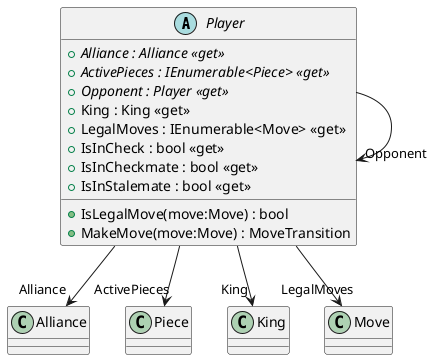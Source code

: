 @startuml
abstract class Player {
    + {abstract} Alliance : Alliance <<get>>
    + {abstract}  ActivePieces : IEnumerable<Piece> <<get>>
    + {abstract}  Opponent : Player <<get>>
    + King : King <<get>>
    + LegalMoves : IEnumerable<Move> <<get>>
    + IsInCheck : bool <<get>>
    + IsInCheckmate : bool <<get>>
    + IsInStalemate : bool <<get>>
    + IsLegalMove(move:Move) : bool
    + MakeMove(move:Move) : MoveTransition
}
Player --> "Alliance" Alliance
Player --> "ActivePieces" Piece
Player -> "Opponent" Player
Player --> "King" King
Player --> "LegalMoves" Move
@enduml
